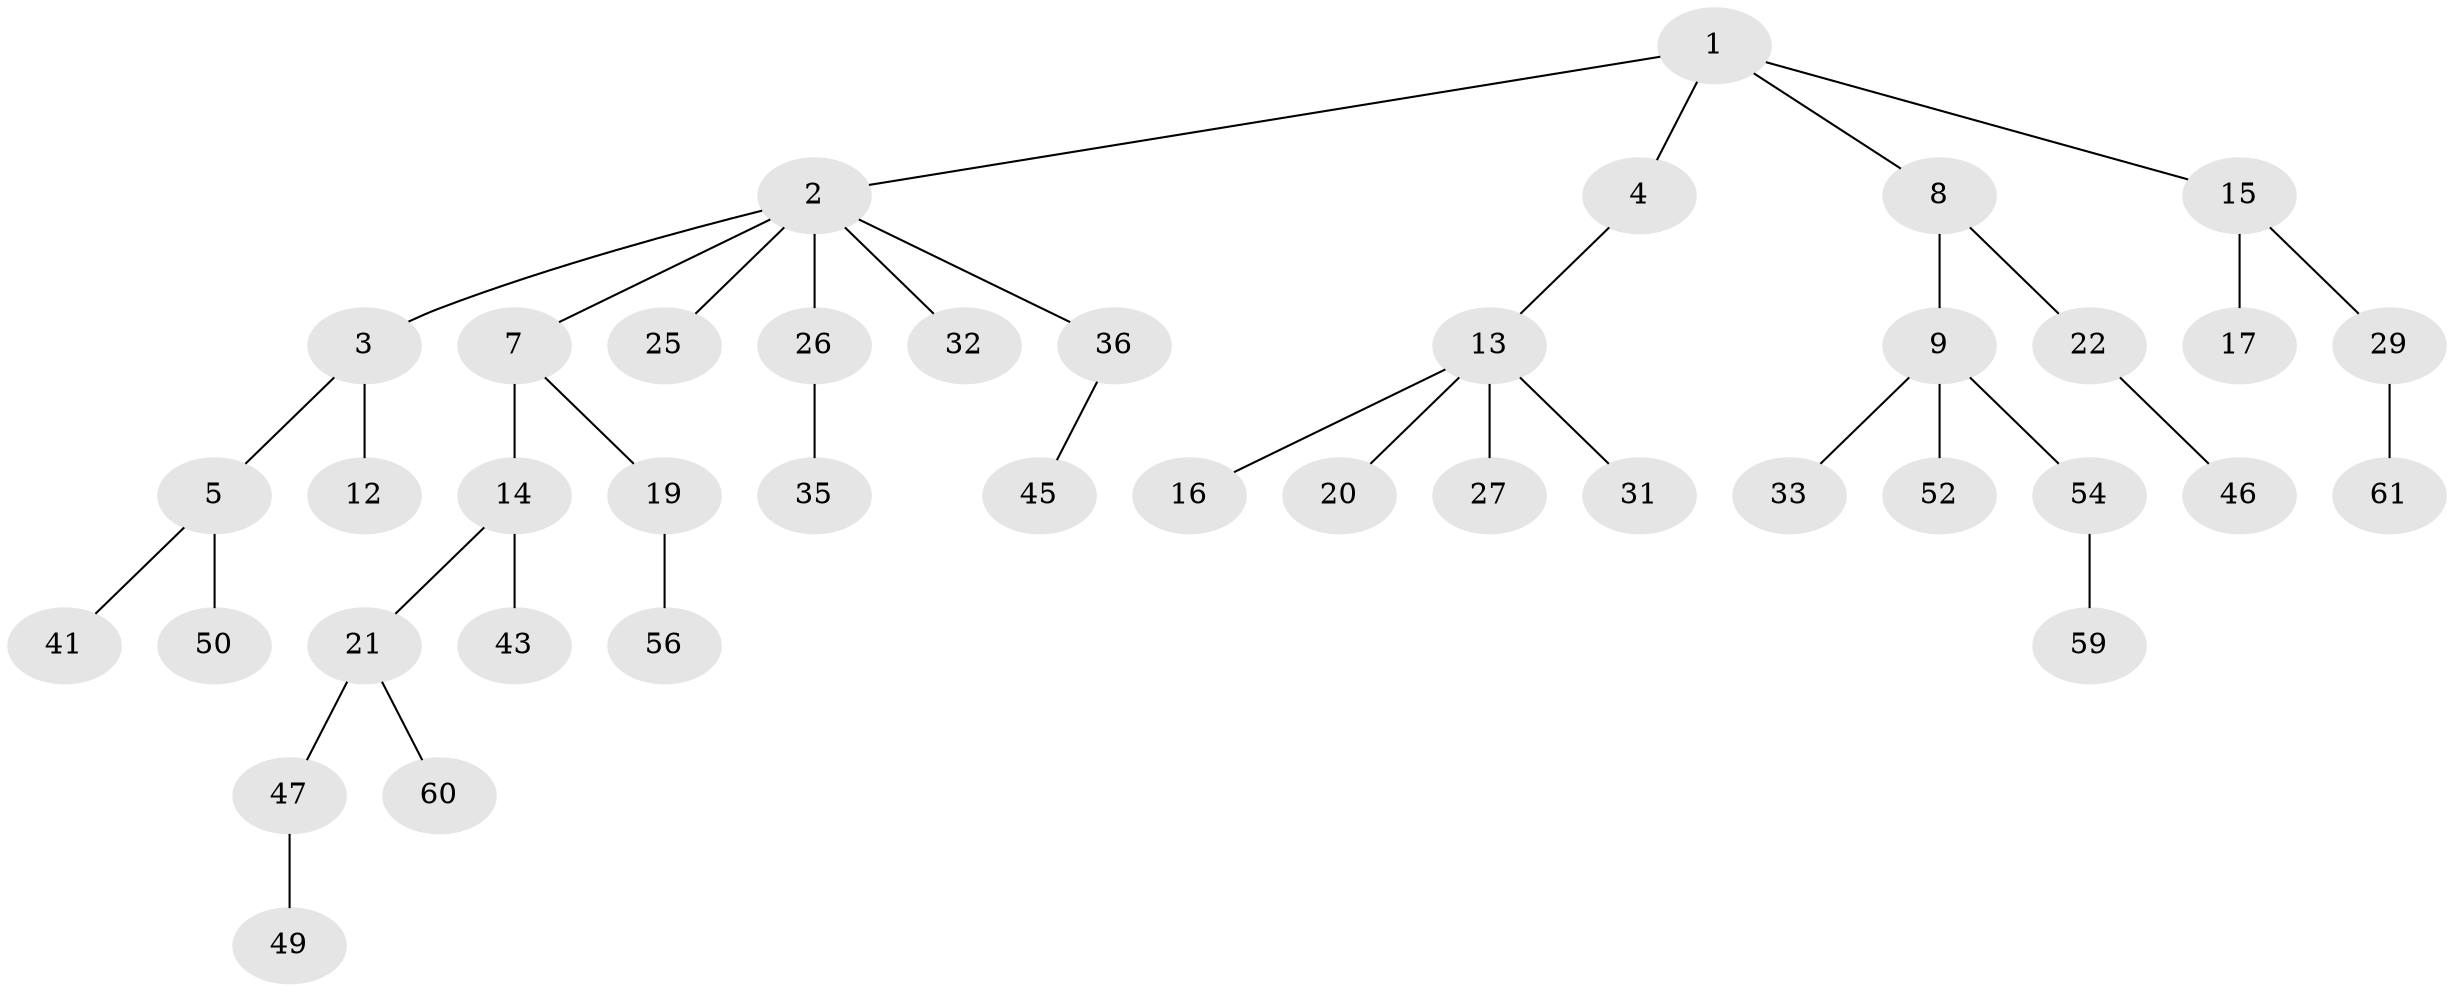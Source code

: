 // original degree distribution, {3: 0.19047619047619047, 6: 0.031746031746031744, 4: 0.031746031746031744, 2: 0.2698412698412698, 5: 0.015873015873015872, 1: 0.4603174603174603}
// Generated by graph-tools (version 1.1) at 2025/11/02/27/25 16:11:27]
// undirected, 40 vertices, 39 edges
graph export_dot {
graph [start="1"]
  node [color=gray90,style=filled];
  1 [super="+6"];
  2 [super="+23"];
  3 [super="+24"];
  4;
  5 [super="+38"];
  7;
  8 [super="+11"];
  9 [super="+10"];
  12;
  13 [super="+53"];
  14 [super="+18"];
  15;
  16 [super="+40"];
  17 [super="+34"];
  19 [super="+62"];
  20 [super="+30"];
  21 [super="+39"];
  22 [super="+57"];
  25;
  26 [super="+48"];
  27 [super="+28"];
  29 [super="+37"];
  31;
  32 [super="+42"];
  33 [super="+63"];
  35;
  36;
  41 [super="+44"];
  43;
  45;
  46;
  47 [super="+55"];
  49 [super="+51"];
  50;
  52;
  54 [super="+58"];
  56;
  59;
  60;
  61;
  1 -- 2;
  1 -- 4;
  1 -- 8;
  1 -- 15;
  2 -- 3;
  2 -- 7;
  2 -- 26;
  2 -- 36;
  2 -- 32;
  2 -- 25;
  3 -- 5;
  3 -- 12;
  4 -- 13;
  5 -- 41;
  5 -- 50;
  7 -- 14;
  7 -- 19;
  8 -- 9;
  8 -- 22;
  9 -- 33;
  9 -- 52;
  9 -- 54;
  13 -- 16;
  13 -- 20;
  13 -- 27;
  13 -- 31;
  14 -- 43;
  14 -- 21;
  15 -- 17;
  15 -- 29;
  19 -- 56;
  21 -- 47;
  21 -- 60;
  22 -- 46;
  26 -- 35;
  29 -- 61;
  36 -- 45;
  47 -- 49;
  54 -- 59;
}
